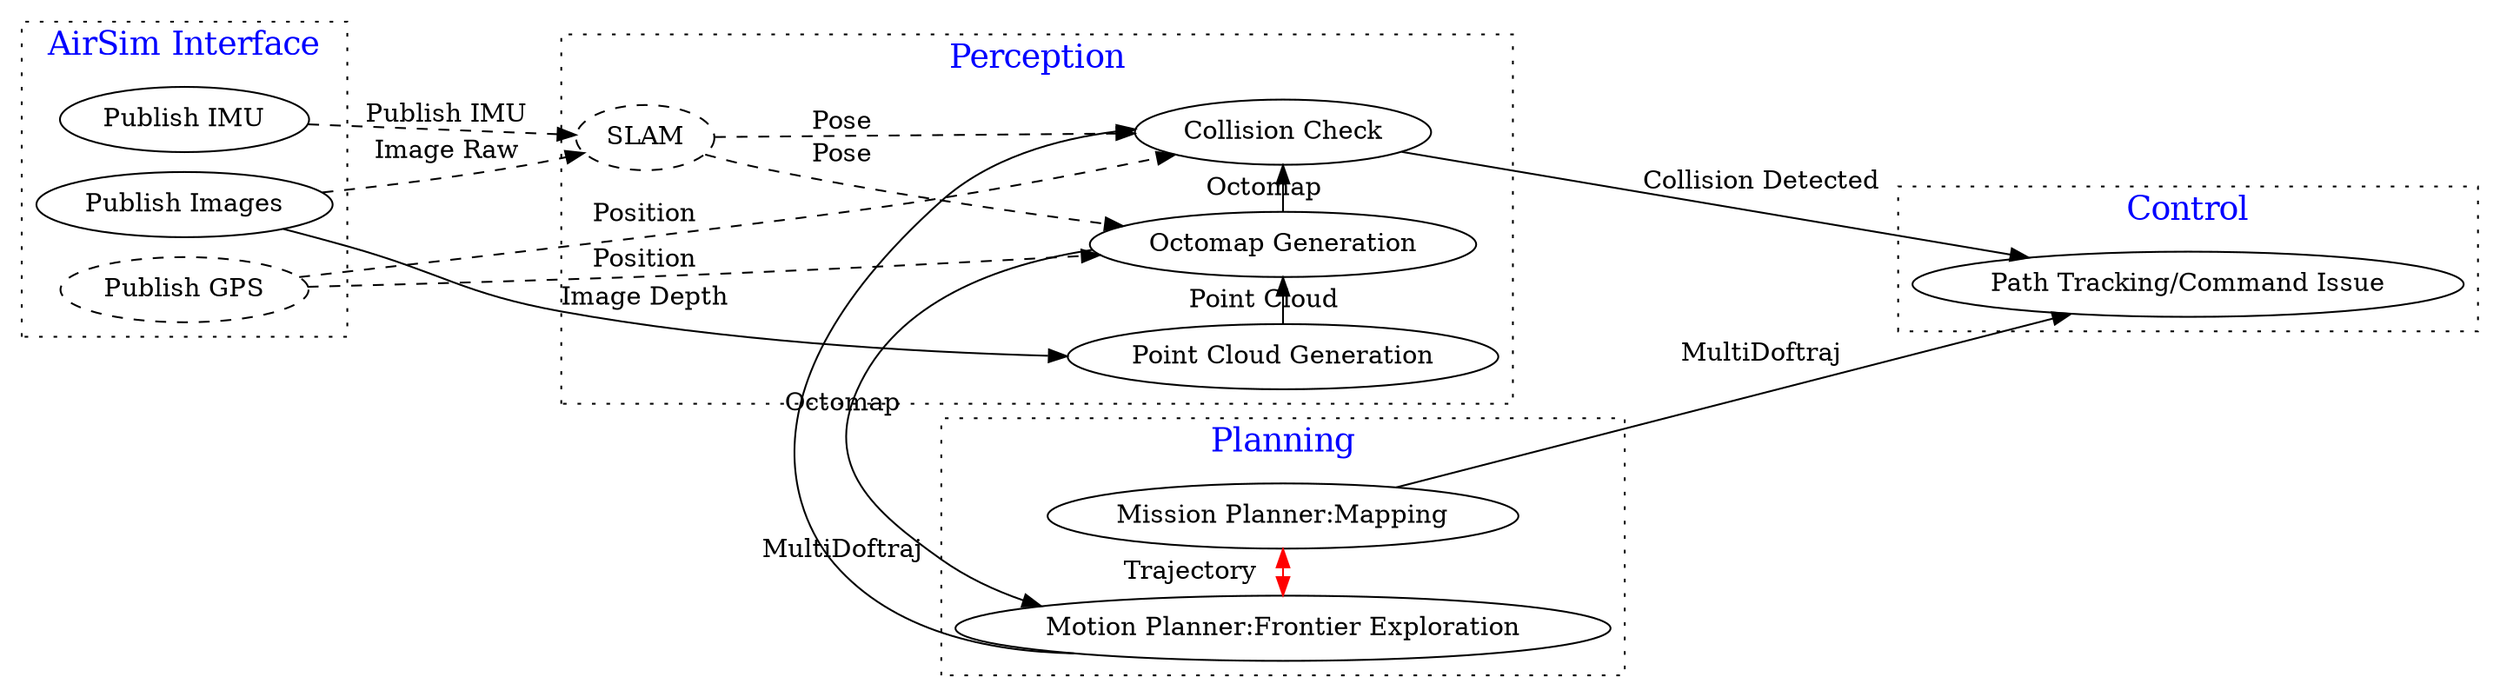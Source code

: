 digraph mapping {
    rankdir=LR;
    graph [nodesep="0.15"]

        subgraph cluster_0{
                graph[style=dotted,fontcolor=blue,fontsize=18]
                {rank=same;"Publish Images","Publish IMU"}
            {rank=same; "Publish GPS"[style=dashed]}
            label="AirSim Interface"

        }

    subgraph cluster_1{
            graph[style=dotted,fontcolor=blue,fontsize=18]
            {rank=same;"Point Cloud Generation","Octomap Generation", "Collision Check"}
        {rank=same; "SLAM"[style=dashed]}
        label="Perception"
            "SLAM"-> "Octomap Generation"[label="Pose",style=dashed]
            "SLAM" -> "Collision Check"[label="Pose",style=dashed]
            "Publish GPS" -> "Collision Check"[label="Position",style=dashed]
            "Publish GPS" -> "Octomap Generation"[label="Position",style=dashed]
    }

    subgraph cluster_2{
            graph[style=dotted,fontcolor=blue,fontsize=18]
            {rank=same;"Motion Planner:Frontier Exploration","Mission Planner:Mapping"}
        label="Planning"
    }

    subgraph cluster_3{
            graph[style=dotted,fontcolor=blue,fontsize=18]
            {rank=same;"Path Tracking/Command Issue"}
        label="Control"

    }
    "Publish Images" -> "Point Cloud Generation"[label="Image Depth"]
        "Publish Images" -> "SLAM"[label="Image Raw",style=dashed]
        "Publish IMU" -> "SLAM"[label="Publish IMU",style=dashed]


        "Octomap Generation" -> "Collision Check"[label="Octomap"]
        "Octomap Generation" -> "Motion Planner:Frontier Exploration"[label="Octomap"]
        "Point Cloud Generation" -> "Octomap Generation"[label="Point Cloud"]
        "Motion Planner:Frontier Exploration" -> "Collision Check"[label="MultiDoftraj"]
        "Motion Planner:Frontier Exploration" -> "Mission Planner:Mapping"[label="Trajectory                  ",dir=both,style=dashed,color=red]
        "Mission Planner:Mapping"-> "Path Tracking/Command Issue"[label="MultiDoftraj"]
        "Collision Check" -> "Path Tracking/Command Issue"[label="Collision Detected"]
//"Collision Check" -> "Mission Planner:Mapping"[label="Collision Detected"]
}
